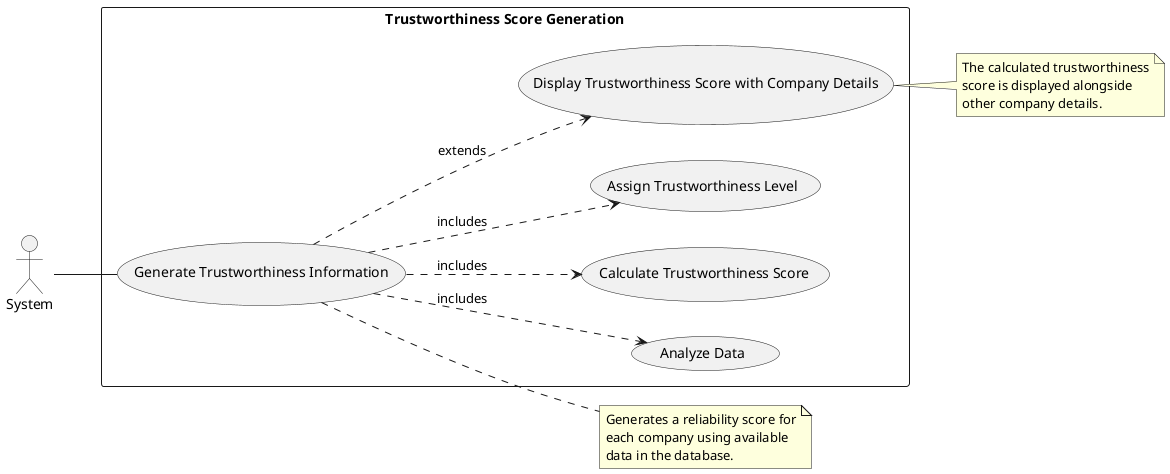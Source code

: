 @startuml 05-TrustworthinessScoreGeneration
left to right direction
skinparam packageStyle rectangle

actor System

rectangle "Trustworthiness Score Generation" {
  System -- (Generate Trustworthiness Information)
  (Generate Trustworthiness Information) ..> (Analyze Data) : includes
  (Generate Trustworthiness Information) ..> (Calculate Trustworthiness Score) : includes
  (Generate Trustworthiness Information) ..> (Assign Trustworthiness Level) : includes
  (Generate Trustworthiness Information) ..> (Display Trustworthiness Score with Company Details) : extends
}

note right of (Generate Trustworthiness Information)
  Generates a reliability score for
  each company using available
  data in the database.
end note

note right of (Display Trustworthiness Score with Company Details)
  The calculated trustworthiness
  score is displayed alongside
  other company details.
end note

@enduml
